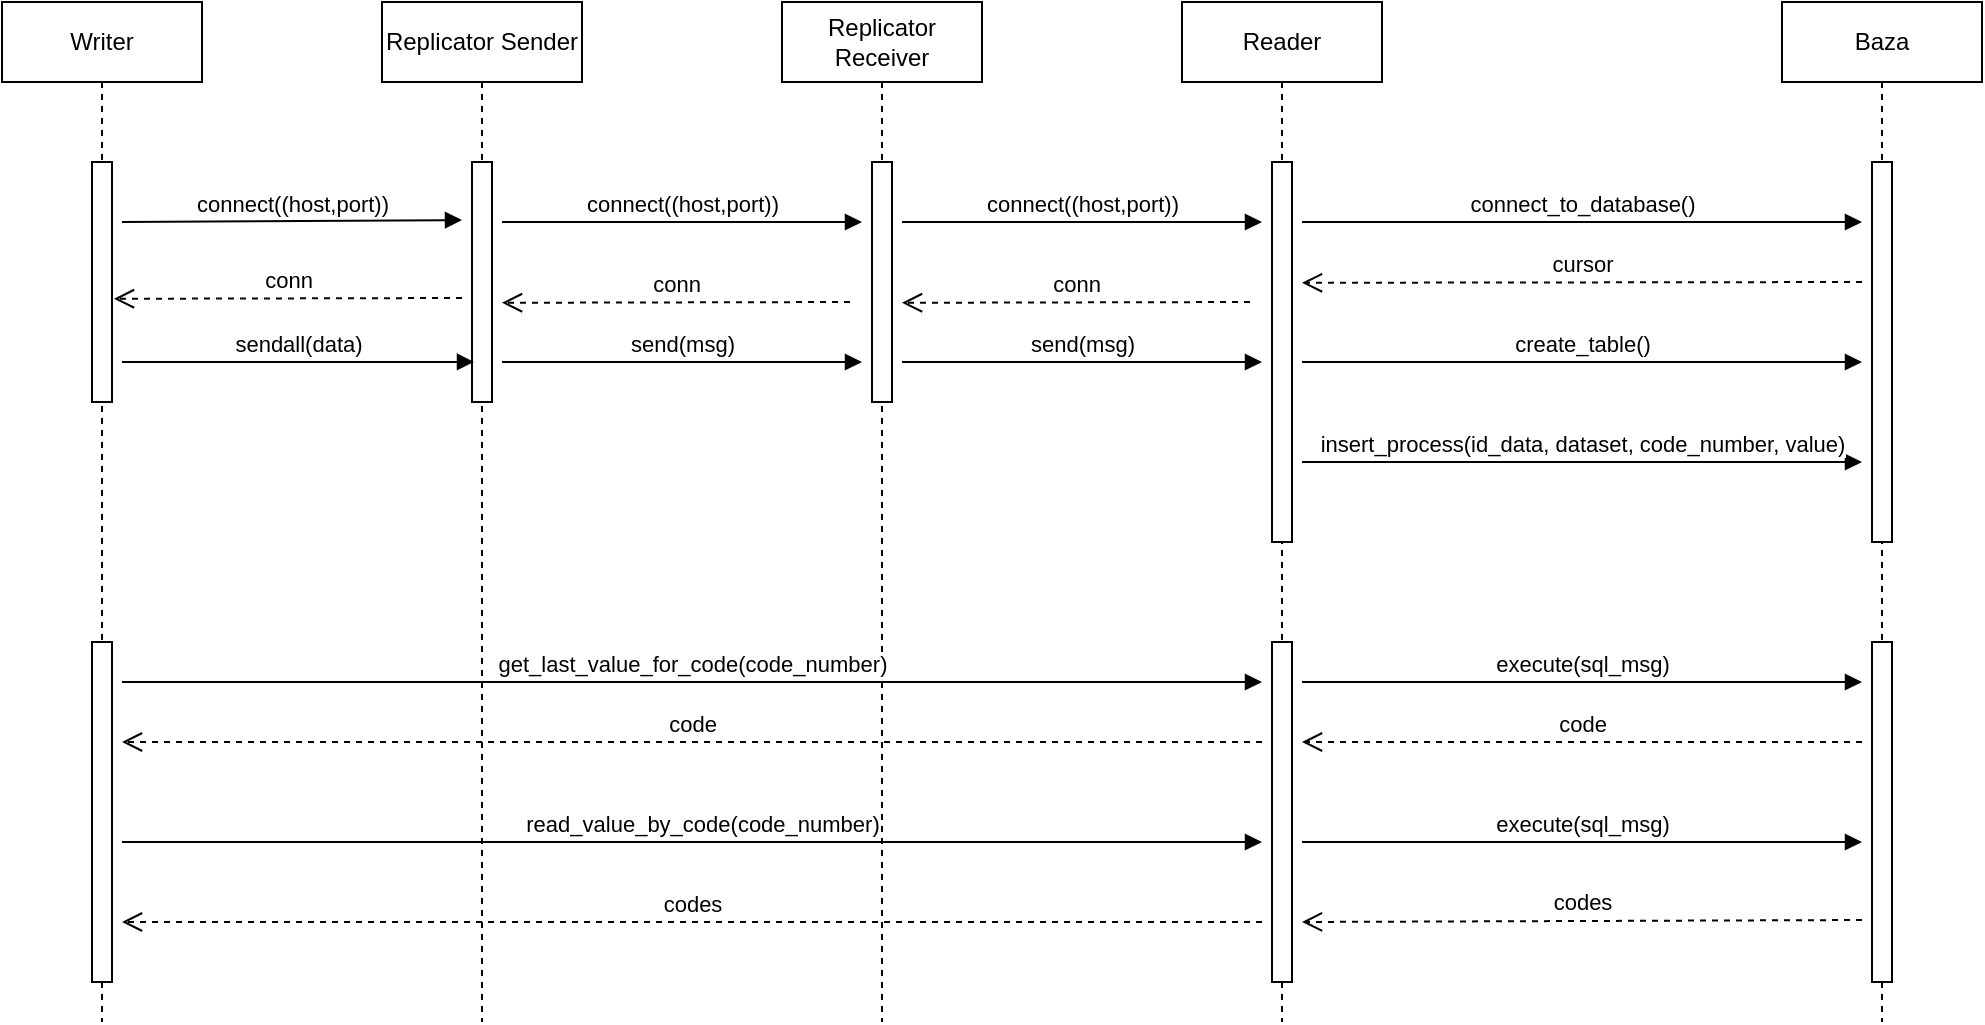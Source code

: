 <mxfile version="20.0.2" type="device"><diagram id="SUNmlZlV8rxveuR4JIpq" name="Page-1"><mxGraphModel dx="1422" dy="752" grid="1" gridSize="10" guides="1" tooltips="1" connect="1" arrows="1" fold="1" page="1" pageScale="1" pageWidth="850" pageHeight="1100" math="0" shadow="0"><root><mxCell id="0"/><mxCell id="1" parent="0"/><mxCell id="CLQcCZto7xFgwf22Hccz-9" value="connect((host,port))" style="html=1;verticalAlign=bottom;endArrow=block;rounded=0;entryX=-0.5;entryY=0.242;entryDx=0;entryDy=0;entryPerimeter=0;" edge="1" parent="1" target="CLQcCZto7xFgwf22Hccz-7"><mxGeometry width="80" relative="1" as="geometry"><mxPoint x="120" y="200" as="sourcePoint"/><mxPoint x="290" y="200" as="targetPoint"/></mxGeometry></mxCell><mxCell id="CLQcCZto7xFgwf22Hccz-12" value="Writer" style="shape=umlLifeline;perimeter=lifelinePerimeter;whiteSpace=wrap;html=1;container=1;collapsible=0;recursiveResize=0;outlineConnect=0;" vertex="1" parent="1"><mxGeometry x="60" y="90" width="100" height="510" as="geometry"/></mxCell><mxCell id="CLQcCZto7xFgwf22Hccz-6" value="" style="html=1;points=[];perimeter=orthogonalPerimeter;" vertex="1" parent="CLQcCZto7xFgwf22Hccz-12"><mxGeometry x="45" y="80" width="10" height="120" as="geometry"/></mxCell><mxCell id="CLQcCZto7xFgwf22Hccz-35" value="" style="html=1;points=[];perimeter=orthogonalPerimeter;" vertex="1" parent="CLQcCZto7xFgwf22Hccz-12"><mxGeometry x="45" y="320" width="10" height="170" as="geometry"/></mxCell><mxCell id="CLQcCZto7xFgwf22Hccz-13" value="Replicator Sender" style="shape=umlLifeline;perimeter=lifelinePerimeter;whiteSpace=wrap;html=1;container=1;collapsible=0;recursiveResize=0;outlineConnect=0;" vertex="1" parent="1"><mxGeometry x="250" y="90" width="100" height="510" as="geometry"/></mxCell><mxCell id="CLQcCZto7xFgwf22Hccz-7" value="" style="html=1;points=[];perimeter=orthogonalPerimeter;" vertex="1" parent="CLQcCZto7xFgwf22Hccz-13"><mxGeometry x="45" y="80" width="10" height="120" as="geometry"/></mxCell><mxCell id="CLQcCZto7xFgwf22Hccz-14" value="Replicator Receiver" style="shape=umlLifeline;perimeter=lifelinePerimeter;whiteSpace=wrap;html=1;container=1;collapsible=0;recursiveResize=0;outlineConnect=0;" vertex="1" parent="1"><mxGeometry x="450" y="90" width="100" height="510" as="geometry"/></mxCell><mxCell id="CLQcCZto7xFgwf22Hccz-20" value="" style="html=1;points=[];perimeter=orthogonalPerimeter;" vertex="1" parent="CLQcCZto7xFgwf22Hccz-14"><mxGeometry x="45" y="80" width="10" height="120" as="geometry"/></mxCell><mxCell id="CLQcCZto7xFgwf22Hccz-37" value="get_last_value_for_code(code_number)" style="html=1;verticalAlign=bottom;endArrow=block;rounded=0;" edge="1" parent="CLQcCZto7xFgwf22Hccz-14"><mxGeometry width="80" relative="1" as="geometry"><mxPoint x="-330" y="340" as="sourcePoint"/><mxPoint x="240" y="340" as="targetPoint"/><Array as="points"/></mxGeometry></mxCell><mxCell id="CLQcCZto7xFgwf22Hccz-46" value="codes" style="html=1;verticalAlign=bottom;endArrow=open;dashed=1;endSize=8;rounded=0;" edge="1" parent="CLQcCZto7xFgwf22Hccz-14"><mxGeometry relative="1" as="geometry"><mxPoint x="240" y="460" as="sourcePoint"/><mxPoint x="-330" y="460" as="targetPoint"/></mxGeometry></mxCell><mxCell id="CLQcCZto7xFgwf22Hccz-15" value="Reader" style="shape=umlLifeline;perimeter=lifelinePerimeter;whiteSpace=wrap;html=1;container=1;collapsible=0;recursiveResize=0;outlineConnect=0;" vertex="1" parent="1"><mxGeometry x="650" y="90" width="100" height="510" as="geometry"/></mxCell><mxCell id="CLQcCZto7xFgwf22Hccz-29" value="" style="html=1;points=[];perimeter=orthogonalPerimeter;" vertex="1" parent="CLQcCZto7xFgwf22Hccz-15"><mxGeometry x="45" y="80" width="10" height="190" as="geometry"/></mxCell><mxCell id="CLQcCZto7xFgwf22Hccz-38" value="" style="html=1;points=[];perimeter=orthogonalPerimeter;" vertex="1" parent="CLQcCZto7xFgwf22Hccz-15"><mxGeometry x="45" y="320" width="10" height="170" as="geometry"/></mxCell><mxCell id="CLQcCZto7xFgwf22Hccz-40" value="execute(sql_msg)" style="html=1;verticalAlign=bottom;endArrow=block;rounded=0;" edge="1" parent="CLQcCZto7xFgwf22Hccz-15"><mxGeometry width="80" relative="1" as="geometry"><mxPoint x="60" y="340.04" as="sourcePoint"/><mxPoint x="340" y="340" as="targetPoint"/><Array as="points"><mxPoint x="150" y="340.04"/></Array></mxGeometry></mxCell><mxCell id="CLQcCZto7xFgwf22Hccz-16" value="Baza" style="shape=umlLifeline;perimeter=lifelinePerimeter;whiteSpace=wrap;html=1;container=1;collapsible=0;recursiveResize=0;outlineConnect=0;" vertex="1" parent="1"><mxGeometry x="950" y="90" width="100" height="510" as="geometry"/></mxCell><mxCell id="CLQcCZto7xFgwf22Hccz-30" value="" style="html=1;points=[];perimeter=orthogonalPerimeter;" vertex="1" parent="CLQcCZto7xFgwf22Hccz-16"><mxGeometry x="45" y="80" width="10" height="190" as="geometry"/></mxCell><mxCell id="CLQcCZto7xFgwf22Hccz-36" value="" style="html=1;points=[];perimeter=orthogonalPerimeter;" vertex="1" parent="CLQcCZto7xFgwf22Hccz-16"><mxGeometry x="45" y="320" width="10" height="170" as="geometry"/></mxCell><mxCell id="CLQcCZto7xFgwf22Hccz-17" value="conn" style="html=1;verticalAlign=bottom;endArrow=open;dashed=1;endSize=8;rounded=0;entryX=1.1;entryY=0.57;entryDx=0;entryDy=0;entryPerimeter=0;" edge="1" parent="1" target="CLQcCZto7xFgwf22Hccz-6"><mxGeometry relative="1" as="geometry"><mxPoint x="290" y="238" as="sourcePoint"/><mxPoint x="150" y="230" as="targetPoint"/></mxGeometry></mxCell><mxCell id="CLQcCZto7xFgwf22Hccz-19" value="sendall(data)" style="html=1;verticalAlign=bottom;endArrow=block;rounded=0;entryX=0.1;entryY=0.833;entryDx=0;entryDy=0;entryPerimeter=0;" edge="1" parent="1" target="CLQcCZto7xFgwf22Hccz-7"><mxGeometry width="80" relative="1" as="geometry"><mxPoint x="120" y="270" as="sourcePoint"/><mxPoint x="290" y="270" as="targetPoint"/></mxGeometry></mxCell><mxCell id="CLQcCZto7xFgwf22Hccz-21" value="connect((host,port))" style="html=1;verticalAlign=bottom;endArrow=block;rounded=0;exitX=1.1;exitY=0.24;exitDx=0;exitDy=0;exitPerimeter=0;" edge="1" parent="1"><mxGeometry width="80" relative="1" as="geometry"><mxPoint x="310" y="200" as="sourcePoint"/><mxPoint x="490" y="200" as="targetPoint"/></mxGeometry></mxCell><mxCell id="CLQcCZto7xFgwf22Hccz-23" value="conn" style="html=1;verticalAlign=bottom;endArrow=open;dashed=1;endSize=8;rounded=0;entryX=1.1;entryY=0.57;entryDx=0;entryDy=0;entryPerimeter=0;" edge="1" parent="1"><mxGeometry relative="1" as="geometry"><mxPoint x="484" y="240" as="sourcePoint"/><mxPoint x="310" y="240.4" as="targetPoint"/></mxGeometry></mxCell><mxCell id="CLQcCZto7xFgwf22Hccz-24" value="send(msg)" style="html=1;verticalAlign=bottom;endArrow=block;rounded=0;" edge="1" parent="1"><mxGeometry width="80" relative="1" as="geometry"><mxPoint x="310" y="270.04" as="sourcePoint"/><mxPoint x="490" y="270" as="targetPoint"/><Array as="points"/></mxGeometry></mxCell><mxCell id="CLQcCZto7xFgwf22Hccz-25" value="connect((host,port))" style="html=1;verticalAlign=bottom;endArrow=block;rounded=0;exitX=1.1;exitY=0.24;exitDx=0;exitDy=0;exitPerimeter=0;" edge="1" parent="1"><mxGeometry width="80" relative="1" as="geometry"><mxPoint x="510" y="200" as="sourcePoint"/><mxPoint x="690" y="200" as="targetPoint"/></mxGeometry></mxCell><mxCell id="CLQcCZto7xFgwf22Hccz-26" value="conn" style="html=1;verticalAlign=bottom;endArrow=open;dashed=1;endSize=8;rounded=0;entryX=1.1;entryY=0.57;entryDx=0;entryDy=0;entryPerimeter=0;" edge="1" parent="1"><mxGeometry relative="1" as="geometry"><mxPoint x="684" y="240" as="sourcePoint"/><mxPoint x="510" y="240.4" as="targetPoint"/></mxGeometry></mxCell><mxCell id="CLQcCZto7xFgwf22Hccz-27" value="send(msg)" style="html=1;verticalAlign=bottom;endArrow=block;rounded=0;" edge="1" parent="1"><mxGeometry width="80" relative="1" as="geometry"><mxPoint x="510" y="270.04" as="sourcePoint"/><mxPoint x="690" y="270.0" as="targetPoint"/><Array as="points"/></mxGeometry></mxCell><mxCell id="CLQcCZto7xFgwf22Hccz-28" value="connect_to_database()" style="html=1;verticalAlign=bottom;endArrow=block;rounded=0;exitX=1.1;exitY=0.24;exitDx=0;exitDy=0;exitPerimeter=0;" edge="1" parent="1"><mxGeometry width="80" relative="1" as="geometry"><mxPoint x="710" y="200" as="sourcePoint"/><mxPoint x="990" y="200" as="targetPoint"/></mxGeometry></mxCell><mxCell id="CLQcCZto7xFgwf22Hccz-32" value="cursor" style="html=1;verticalAlign=bottom;endArrow=open;dashed=1;endSize=8;rounded=0;entryX=1.1;entryY=0.57;entryDx=0;entryDy=0;entryPerimeter=0;" edge="1" parent="1"><mxGeometry relative="1" as="geometry"><mxPoint x="990" y="230" as="sourcePoint"/><mxPoint x="710" y="230.4" as="targetPoint"/></mxGeometry></mxCell><mxCell id="CLQcCZto7xFgwf22Hccz-33" value="create_table()" style="html=1;verticalAlign=bottom;endArrow=block;rounded=0;" edge="1" parent="1"><mxGeometry width="80" relative="1" as="geometry"><mxPoint x="710" y="270.04" as="sourcePoint"/><mxPoint x="990" y="270" as="targetPoint"/><Array as="points"/></mxGeometry></mxCell><mxCell id="CLQcCZto7xFgwf22Hccz-34" value="insert_process(id_data, dataset, code_number, value)" style="html=1;verticalAlign=bottom;endArrow=block;rounded=0;" edge="1" parent="1"><mxGeometry width="80" relative="1" as="geometry"><mxPoint x="710" y="320.04" as="sourcePoint"/><mxPoint x="990" y="320.0" as="targetPoint"/><Array as="points"/><mxPoint as="offset"/></mxGeometry></mxCell><mxCell id="CLQcCZto7xFgwf22Hccz-39" value="read_value_by_code(code_number)" style="html=1;verticalAlign=bottom;endArrow=block;rounded=0;" edge="1" parent="1"><mxGeometry x="0.018" width="80" relative="1" as="geometry"><mxPoint x="120" y="510" as="sourcePoint"/><mxPoint x="690" y="510" as="targetPoint"/><Array as="points"/><mxPoint as="offset"/></mxGeometry></mxCell><mxCell id="CLQcCZto7xFgwf22Hccz-41" value="execute(sql_msg)" style="html=1;verticalAlign=bottom;endArrow=block;rounded=0;" edge="1" parent="1"><mxGeometry width="80" relative="1" as="geometry"><mxPoint x="710" y="510.04" as="sourcePoint"/><mxPoint x="990" y="510.0" as="targetPoint"/><Array as="points"><mxPoint x="800" y="510.04"/></Array></mxGeometry></mxCell><mxCell id="CLQcCZto7xFgwf22Hccz-43" value="code" style="html=1;verticalAlign=bottom;endArrow=open;dashed=1;endSize=8;rounded=0;" edge="1" parent="1"><mxGeometry relative="1" as="geometry"><mxPoint x="690" y="460" as="sourcePoint"/><mxPoint x="120" y="460" as="targetPoint"/></mxGeometry></mxCell><mxCell id="CLQcCZto7xFgwf22Hccz-44" value="code" style="html=1;verticalAlign=bottom;endArrow=open;dashed=1;endSize=8;rounded=0;" edge="1" parent="1"><mxGeometry relative="1" as="geometry"><mxPoint x="990" y="460" as="sourcePoint"/><mxPoint x="710" y="460" as="targetPoint"/></mxGeometry></mxCell><mxCell id="CLQcCZto7xFgwf22Hccz-45" value="codes" style="html=1;verticalAlign=bottom;endArrow=open;dashed=1;endSize=8;rounded=0;" edge="1" parent="1"><mxGeometry relative="1" as="geometry"><mxPoint x="990" y="549" as="sourcePoint"/><mxPoint x="710" y="550" as="targetPoint"/></mxGeometry></mxCell></root></mxGraphModel></diagram></mxfile>